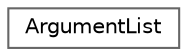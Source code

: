 digraph "Graphical Class Hierarchy"
{
 // INTERACTIVE_SVG=YES
 // LATEX_PDF_SIZE
  bgcolor="transparent";
  edge [fontname=Helvetica,fontsize=10,labelfontname=Helvetica,labelfontsize=10];
  node [fontname=Helvetica,fontsize=10,shape=box,height=0.2,width=0.4];
  rankdir="LR";
  Node0 [label="ArgumentList",height=0.2,width=0.4,color="grey40", fillcolor="white", style="filled",URL="$d7/df8/class_argument_list.html",tooltip="This class represents an function or template argument list."];
}

